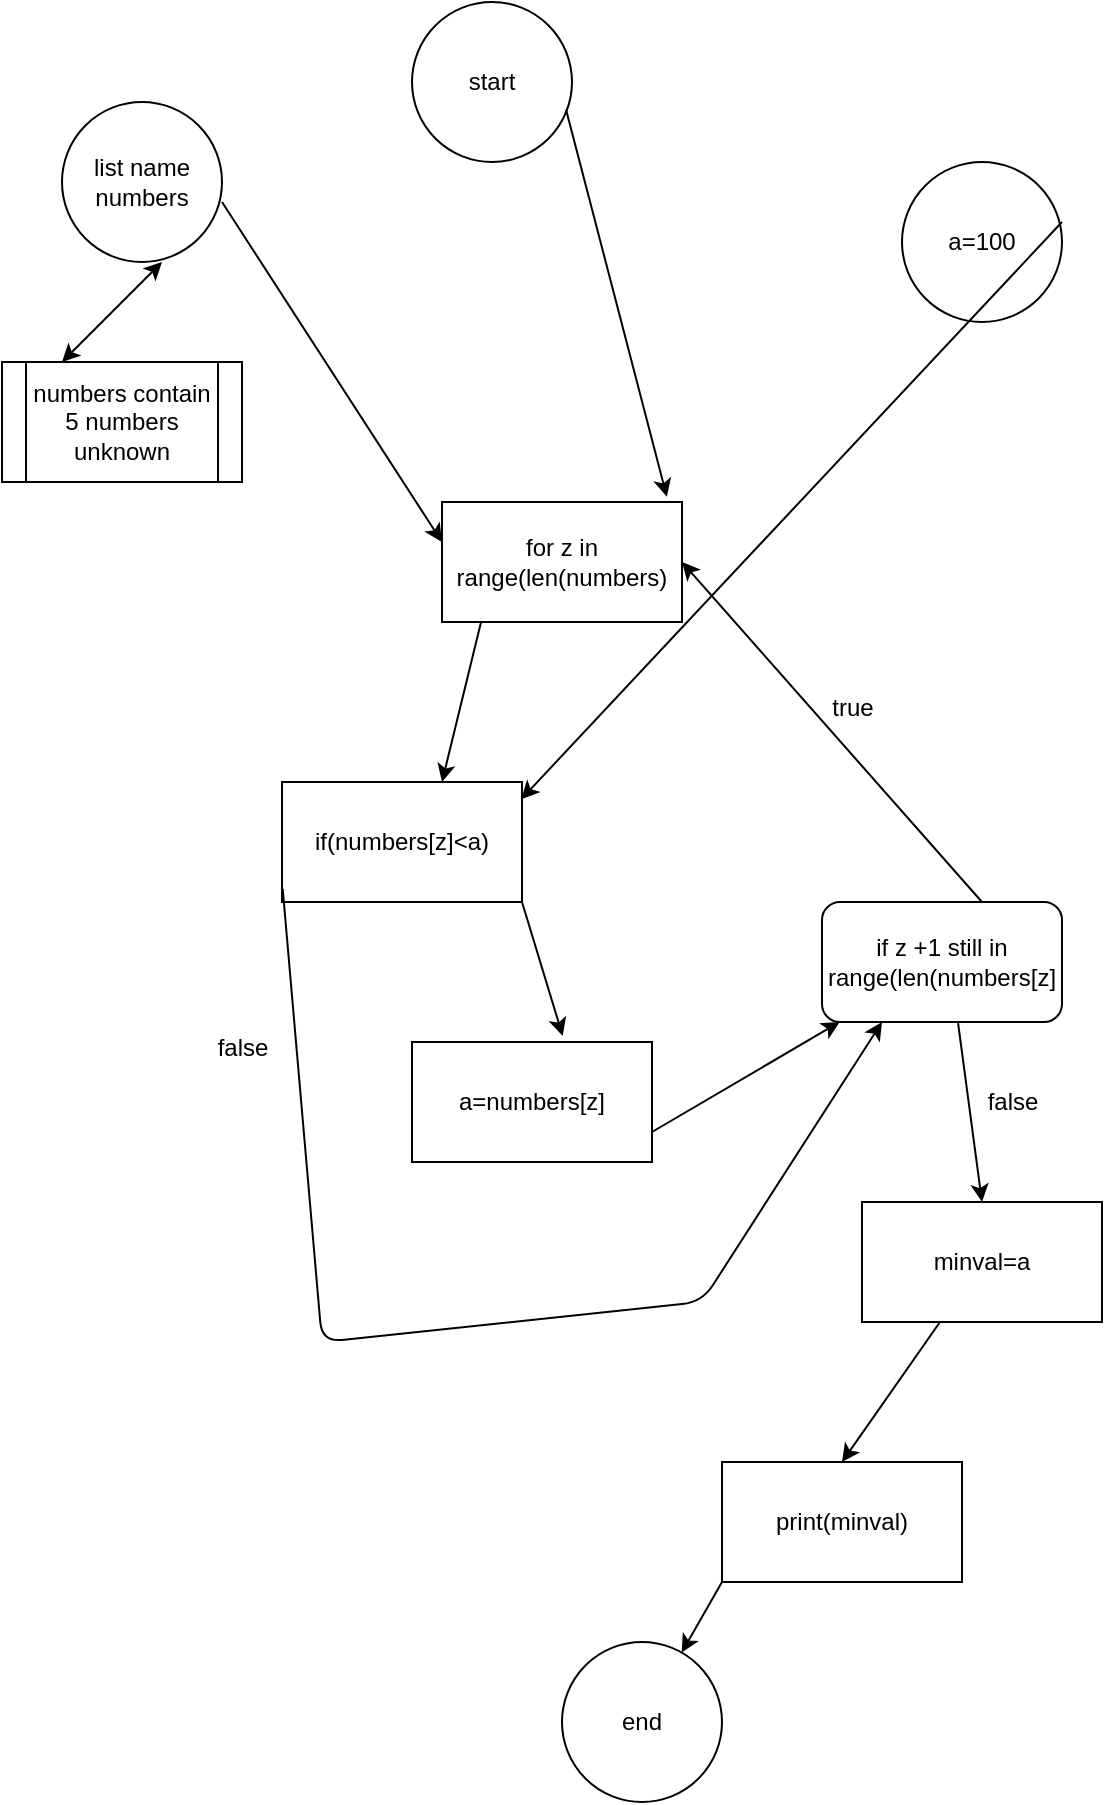 <mxfile>
    <diagram id="9VnKmx4H9Lfs5p2DMo2B" name="Page-1">
        <mxGraphModel dx="832" dy="523" grid="1" gridSize="10" guides="1" tooltips="1" connect="1" arrows="1" fold="1" page="1" pageScale="1" pageWidth="850" pageHeight="1100" math="0" shadow="0">
            <root>
                <mxCell id="0"/>
                <mxCell id="1" parent="0"/>
                <mxCell id="2" value="start" style="ellipse;whiteSpace=wrap;html=1;aspect=fixed;" vertex="1" parent="1">
                    <mxGeometry x="345" width="80" height="80" as="geometry"/>
                </mxCell>
                <mxCell id="3" value="list name numbers" style="ellipse;whiteSpace=wrap;html=1;aspect=fixed;" vertex="1" parent="1">
                    <mxGeometry x="170" y="50" width="80" height="80" as="geometry"/>
                </mxCell>
                <mxCell id="4" value="numbers contain 5 numbers unknown" style="shape=process;whiteSpace=wrap;html=1;backgroundOutline=1;" vertex="1" parent="1">
                    <mxGeometry x="140" y="180" width="120" height="60" as="geometry"/>
                </mxCell>
                <mxCell id="6" value="" style="endArrow=classic;startArrow=classic;html=1;" edge="1" parent="1">
                    <mxGeometry width="50" height="50" relative="1" as="geometry">
                        <mxPoint x="170" y="180" as="sourcePoint"/>
                        <mxPoint x="220" y="130" as="targetPoint"/>
                    </mxGeometry>
                </mxCell>
                <mxCell id="7" value="" style="endArrow=classic;html=1;" edge="1" parent="1">
                    <mxGeometry width="50" height="50" relative="1" as="geometry">
                        <mxPoint x="250" y="100" as="sourcePoint"/>
                        <mxPoint x="360" y="270" as="targetPoint"/>
                    </mxGeometry>
                </mxCell>
                <mxCell id="8" value="" style="endArrow=classic;html=1;exitX=0.963;exitY=0.673;exitDx=0;exitDy=0;exitPerimeter=0;entryX=0.937;entryY=-0.043;entryDx=0;entryDy=0;entryPerimeter=0;" edge="1" parent="1" source="2" target="9">
                    <mxGeometry width="50" height="50" relative="1" as="geometry">
                        <mxPoint x="430" y="50" as="sourcePoint"/>
                        <mxPoint x="470" y="240" as="targetPoint"/>
                    </mxGeometry>
                </mxCell>
                <mxCell id="9" value="for z in range(len(numbers)" style="rounded=0;whiteSpace=wrap;html=1;" vertex="1" parent="1">
                    <mxGeometry x="360" y="250" width="120" height="60" as="geometry"/>
                </mxCell>
                <mxCell id="10" value="a=100" style="ellipse;whiteSpace=wrap;html=1;aspect=fixed;" vertex="1" parent="1">
                    <mxGeometry x="590" y="80" width="80" height="80" as="geometry"/>
                </mxCell>
                <mxCell id="12" value="" style="endArrow=classic;html=1;exitX=0.163;exitY=0.997;exitDx=0;exitDy=0;exitPerimeter=0;" edge="1" parent="1" source="9">
                    <mxGeometry width="50" height="50" relative="1" as="geometry">
                        <mxPoint x="350" y="390" as="sourcePoint"/>
                        <mxPoint x="360" y="390" as="targetPoint"/>
                    </mxGeometry>
                </mxCell>
                <mxCell id="13" value="if(numbers[z]&amp;lt;a)" style="rounded=0;whiteSpace=wrap;html=1;" vertex="1" parent="1">
                    <mxGeometry x="280" y="390" width="120" height="60" as="geometry"/>
                </mxCell>
                <mxCell id="14" value="" style="endArrow=classic;html=1;entryX=0.997;entryY=0.143;entryDx=0;entryDy=0;entryPerimeter=0;" edge="1" parent="1" target="13">
                    <mxGeometry width="50" height="50" relative="1" as="geometry">
                        <mxPoint x="670" y="110" as="sourcePoint"/>
                        <mxPoint x="720" y="60" as="targetPoint"/>
                    </mxGeometry>
                </mxCell>
                <mxCell id="15" value="a=numbers[z]" style="rounded=0;whiteSpace=wrap;html=1;" vertex="1" parent="1">
                    <mxGeometry x="345" y="520" width="120" height="60" as="geometry"/>
                </mxCell>
                <mxCell id="16" value="" style="endArrow=classic;html=1;entryX=0.628;entryY=-0.05;entryDx=0;entryDy=0;entryPerimeter=0;" edge="1" parent="1" target="15">
                    <mxGeometry width="50" height="50" relative="1" as="geometry">
                        <mxPoint x="400" y="450" as="sourcePoint"/>
                        <mxPoint x="450" y="400" as="targetPoint"/>
                    </mxGeometry>
                </mxCell>
                <mxCell id="18" value="if z +1 still in range(len(numbers[z]" style="rounded=1;whiteSpace=wrap;html=1;" vertex="1" parent="1">
                    <mxGeometry x="550" y="450" width="120" height="60" as="geometry"/>
                </mxCell>
                <mxCell id="19" value="" style="endArrow=classic;html=1;exitX=1;exitY=0.75;exitDx=0;exitDy=0;" edge="1" parent="1" source="15" target="18">
                    <mxGeometry width="50" height="50" relative="1" as="geometry">
                        <mxPoint x="470" y="560" as="sourcePoint"/>
                        <mxPoint x="520" y="510" as="targetPoint"/>
                    </mxGeometry>
                </mxCell>
                <mxCell id="20" value="" style="endArrow=classic;html=1;entryX=1;entryY=0.5;entryDx=0;entryDy=0;" edge="1" parent="1" target="9">
                    <mxGeometry width="50" height="50" relative="1" as="geometry">
                        <mxPoint x="630" y="450" as="sourcePoint"/>
                        <mxPoint x="680" y="400" as="targetPoint"/>
                    </mxGeometry>
                </mxCell>
                <mxCell id="21" value="" style="endArrow=classic;html=1;exitX=0.567;exitY=1.01;exitDx=0;exitDy=0;exitPerimeter=0;" edge="1" parent="1" source="18">
                    <mxGeometry width="50" height="50" relative="1" as="geometry">
                        <mxPoint x="620" y="590" as="sourcePoint"/>
                        <mxPoint x="630" y="600" as="targetPoint"/>
                    </mxGeometry>
                </mxCell>
                <mxCell id="22" value="minval=a" style="rounded=0;whiteSpace=wrap;html=1;" vertex="1" parent="1">
                    <mxGeometry x="570" y="600" width="120" height="60" as="geometry"/>
                </mxCell>
                <mxCell id="23" value="false" style="text;html=1;align=center;verticalAlign=middle;resizable=0;points=[];autosize=1;strokeColor=none;fillColor=none;" vertex="1" parent="1">
                    <mxGeometry x="620" y="535" width="50" height="30" as="geometry"/>
                </mxCell>
                <mxCell id="24" value="true" style="text;html=1;align=center;verticalAlign=middle;resizable=0;points=[];autosize=1;strokeColor=none;fillColor=none;" vertex="1" parent="1">
                    <mxGeometry x="545" y="338" width="40" height="30" as="geometry"/>
                </mxCell>
                <mxCell id="25" value="print(minval)" style="rounded=0;whiteSpace=wrap;html=1;" vertex="1" parent="1">
                    <mxGeometry x="500" y="730" width="120" height="60" as="geometry"/>
                </mxCell>
                <mxCell id="26" value="end" style="ellipse;whiteSpace=wrap;html=1;aspect=fixed;" vertex="1" parent="1">
                    <mxGeometry x="420" y="820" width="80" height="80" as="geometry"/>
                </mxCell>
                <mxCell id="27" value="" style="endArrow=classic;html=1;entryX=0.5;entryY=0;entryDx=0;entryDy=0;" edge="1" parent="1" source="22" target="25">
                    <mxGeometry width="50" height="50" relative="1" as="geometry">
                        <mxPoint x="510" y="710" as="sourcePoint"/>
                        <mxPoint x="560" y="660" as="targetPoint"/>
                    </mxGeometry>
                </mxCell>
                <mxCell id="28" value="" style="endArrow=classic;html=1;exitX=0;exitY=1;exitDx=0;exitDy=0;" edge="1" parent="1" source="25" target="26">
                    <mxGeometry width="50" height="50" relative="1" as="geometry">
                        <mxPoint x="430" y="800" as="sourcePoint"/>
                        <mxPoint x="480" y="750" as="targetPoint"/>
                    </mxGeometry>
                </mxCell>
                <mxCell id="29" value="" style="endArrow=classic;html=1;exitX=0.003;exitY=0.89;exitDx=0;exitDy=0;exitPerimeter=0;entryX=0.25;entryY=1;entryDx=0;entryDy=0;" edge="1" parent="1" source="13" target="18">
                    <mxGeometry width="50" height="50" relative="1" as="geometry">
                        <mxPoint x="210" y="440" as="sourcePoint"/>
                        <mxPoint x="400" y="730" as="targetPoint"/>
                        <Array as="points">
                            <mxPoint x="300" y="670"/>
                            <mxPoint x="490" y="650"/>
                        </Array>
                    </mxGeometry>
                </mxCell>
                <mxCell id="30" value="false" style="text;html=1;align=center;verticalAlign=middle;resizable=0;points=[];autosize=1;strokeColor=none;fillColor=none;" vertex="1" parent="1">
                    <mxGeometry x="235" y="508" width="50" height="30" as="geometry"/>
                </mxCell>
            </root>
        </mxGraphModel>
    </diagram>
</mxfile>